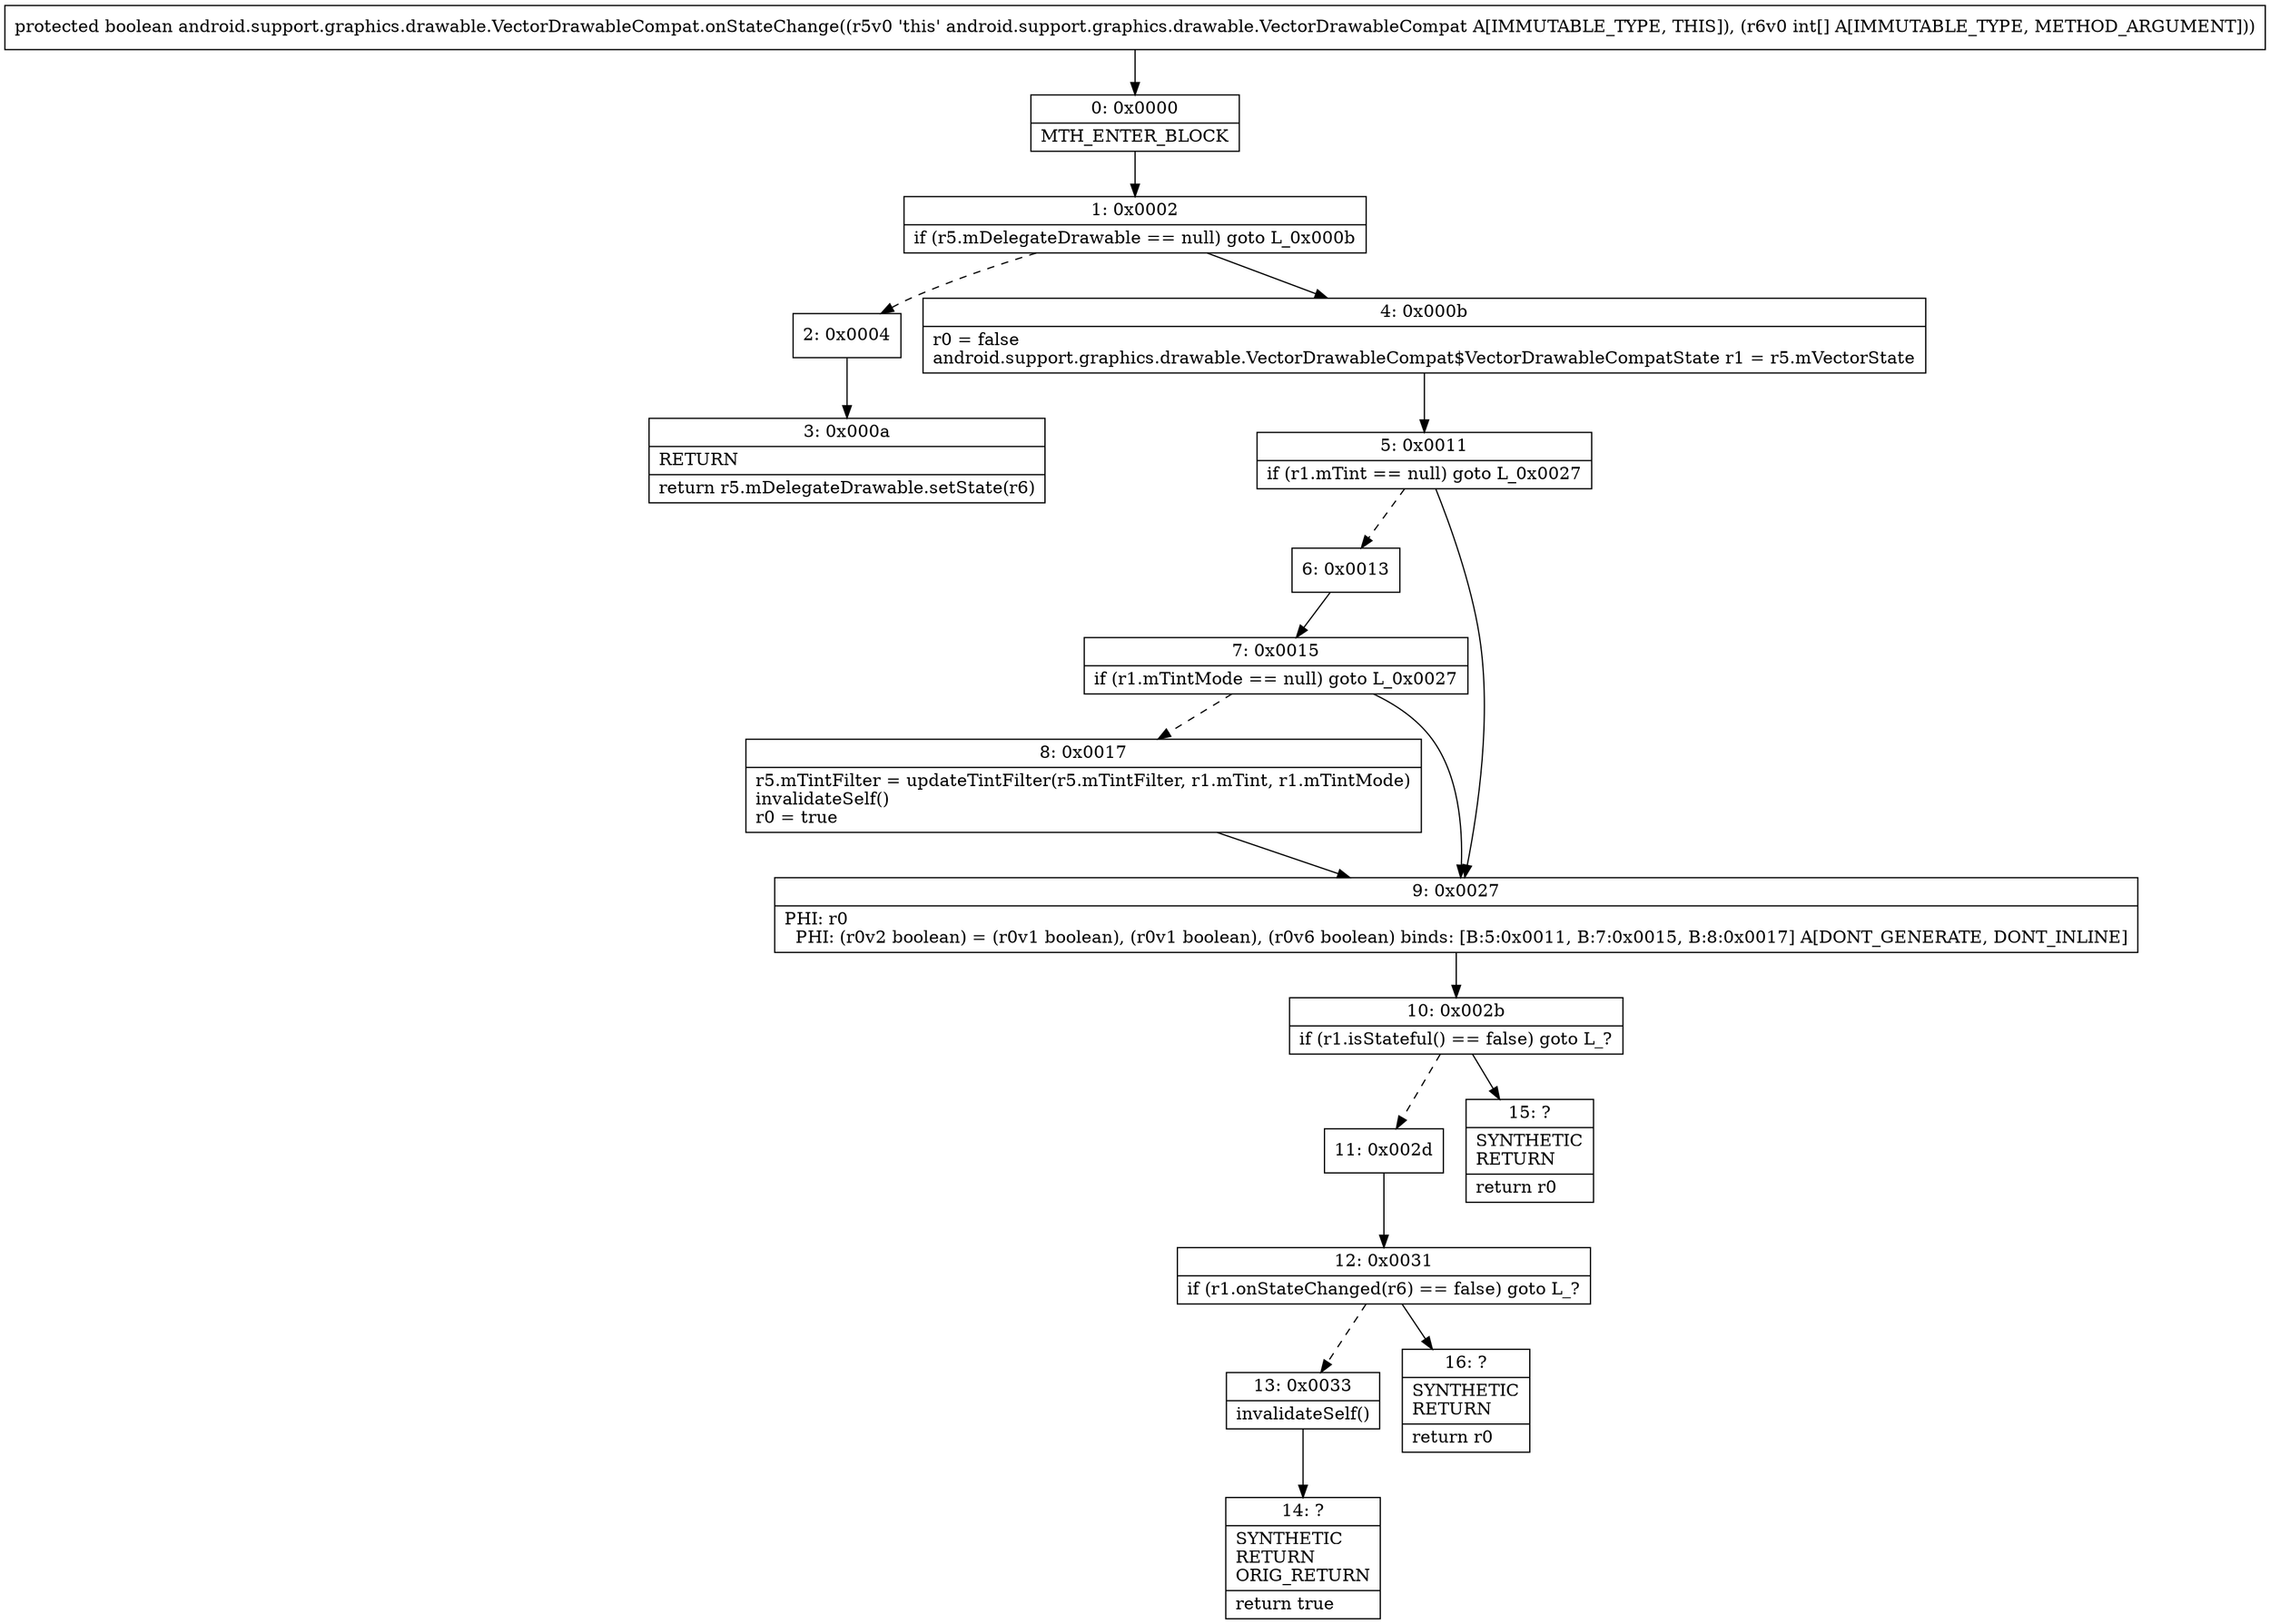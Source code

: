 digraph "CFG forandroid.support.graphics.drawable.VectorDrawableCompat.onStateChange([I)Z" {
Node_0 [shape=record,label="{0\:\ 0x0000|MTH_ENTER_BLOCK\l}"];
Node_1 [shape=record,label="{1\:\ 0x0002|if (r5.mDelegateDrawable == null) goto L_0x000b\l}"];
Node_2 [shape=record,label="{2\:\ 0x0004}"];
Node_3 [shape=record,label="{3\:\ 0x000a|RETURN\l|return r5.mDelegateDrawable.setState(r6)\l}"];
Node_4 [shape=record,label="{4\:\ 0x000b|r0 = false\landroid.support.graphics.drawable.VectorDrawableCompat$VectorDrawableCompatState r1 = r5.mVectorState\l}"];
Node_5 [shape=record,label="{5\:\ 0x0011|if (r1.mTint == null) goto L_0x0027\l}"];
Node_6 [shape=record,label="{6\:\ 0x0013}"];
Node_7 [shape=record,label="{7\:\ 0x0015|if (r1.mTintMode == null) goto L_0x0027\l}"];
Node_8 [shape=record,label="{8\:\ 0x0017|r5.mTintFilter = updateTintFilter(r5.mTintFilter, r1.mTint, r1.mTintMode)\linvalidateSelf()\lr0 = true\l}"];
Node_9 [shape=record,label="{9\:\ 0x0027|PHI: r0 \l  PHI: (r0v2 boolean) = (r0v1 boolean), (r0v1 boolean), (r0v6 boolean) binds: [B:5:0x0011, B:7:0x0015, B:8:0x0017] A[DONT_GENERATE, DONT_INLINE]\l}"];
Node_10 [shape=record,label="{10\:\ 0x002b|if (r1.isStateful() == false) goto L_?\l}"];
Node_11 [shape=record,label="{11\:\ 0x002d}"];
Node_12 [shape=record,label="{12\:\ 0x0031|if (r1.onStateChanged(r6) == false) goto L_?\l}"];
Node_13 [shape=record,label="{13\:\ 0x0033|invalidateSelf()\l}"];
Node_14 [shape=record,label="{14\:\ ?|SYNTHETIC\lRETURN\lORIG_RETURN\l|return true\l}"];
Node_15 [shape=record,label="{15\:\ ?|SYNTHETIC\lRETURN\l|return r0\l}"];
Node_16 [shape=record,label="{16\:\ ?|SYNTHETIC\lRETURN\l|return r0\l}"];
MethodNode[shape=record,label="{protected boolean android.support.graphics.drawable.VectorDrawableCompat.onStateChange((r5v0 'this' android.support.graphics.drawable.VectorDrawableCompat A[IMMUTABLE_TYPE, THIS]), (r6v0 int[] A[IMMUTABLE_TYPE, METHOD_ARGUMENT])) }"];
MethodNode -> Node_0;
Node_0 -> Node_1;
Node_1 -> Node_2[style=dashed];
Node_1 -> Node_4;
Node_2 -> Node_3;
Node_4 -> Node_5;
Node_5 -> Node_6[style=dashed];
Node_5 -> Node_9;
Node_6 -> Node_7;
Node_7 -> Node_8[style=dashed];
Node_7 -> Node_9;
Node_8 -> Node_9;
Node_9 -> Node_10;
Node_10 -> Node_11[style=dashed];
Node_10 -> Node_15;
Node_11 -> Node_12;
Node_12 -> Node_13[style=dashed];
Node_12 -> Node_16;
Node_13 -> Node_14;
}

